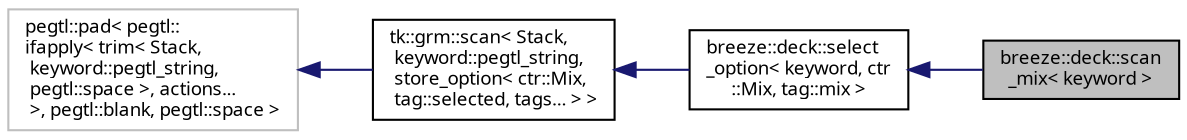 digraph "breeze::deck::scan_mix&lt; keyword &gt;"
{
 // INTERACTIVE_SVG=YES
  bgcolor="transparent";
  edge [fontname="sans-serif",fontsize="9",labelfontname="sans-serif",labelfontsize="9"];
  node [fontname="sans-serif",fontsize="9",shape=record];
  rankdir="LR";
  Node1 [label="breeze::deck::scan\l_mix\< keyword \>",height=0.2,width=0.4,color="black", fillcolor="grey75", style="filled", fontcolor="black"];
  Node2 -> Node1 [dir="back",color="midnightblue",fontsize="9",style="solid",fontname="sans-serif"];
  Node2 [label="breeze::deck::select\l_option\< keyword, ctr\l::Mix, tag::mix \>",height=0.2,width=0.4,color="black",URL="$structbreeze_1_1deck_1_1select__option.html"];
  Node3 -> Node2 [dir="back",color="midnightblue",fontsize="9",style="solid",fontname="sans-serif"];
  Node3 [label="tk::grm::scan\< Stack,\l keyword::pegtl_string,\l store_option\< ctr::Mix,\l tag::selected, tags... \> \>",height=0.2,width=0.4,color="black",URL="$structtk_1_1grm_1_1scan.html"];
  Node4 -> Node3 [dir="back",color="midnightblue",fontsize="9",style="solid",fontname="sans-serif"];
  Node4 [label="pegtl::pad\< pegtl::\lifapply\< trim\< Stack,\l keyword::pegtl_string,\l pegtl::space \>, actions...\l \>, pegtl::blank, pegtl::space \>",height=0.2,width=0.4,color="grey75"];
}
